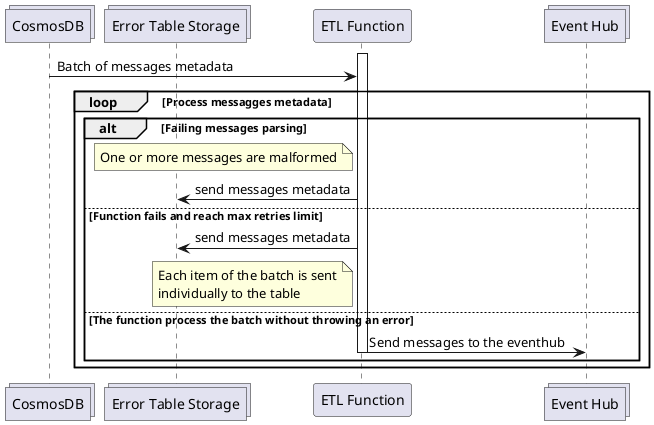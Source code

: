 @startuml messages-ingestion-error-handling
collections "CosmosDB" as CosmosDB
collections "Error Table Storage" as ErrorTableStorage
participant "ETL Function" as etlFunc
collections "Event Hub" as EventHub

activate etlFunc
CosmosDB -> etlFunc: Batch of messages metadata


loop Process messagges metadata
  alt Failing messages parsing
    note left of etlFunc
      One or more messages are malformed
    end note
    etlFunc -> ErrorTableStorage: send messages metadata
  else Function fails and reach max retries limit
    etlFunc -> ErrorTableStorage: send messages metadata
    note left of etlFunc
        Each item of the batch is sent
        individually to the table
    end note
  else The function process the batch without throwing an error
    etlFunc -> EventHub: Send messages to the eventhub
    deactivate etlFunc
  end
end

@enduml
